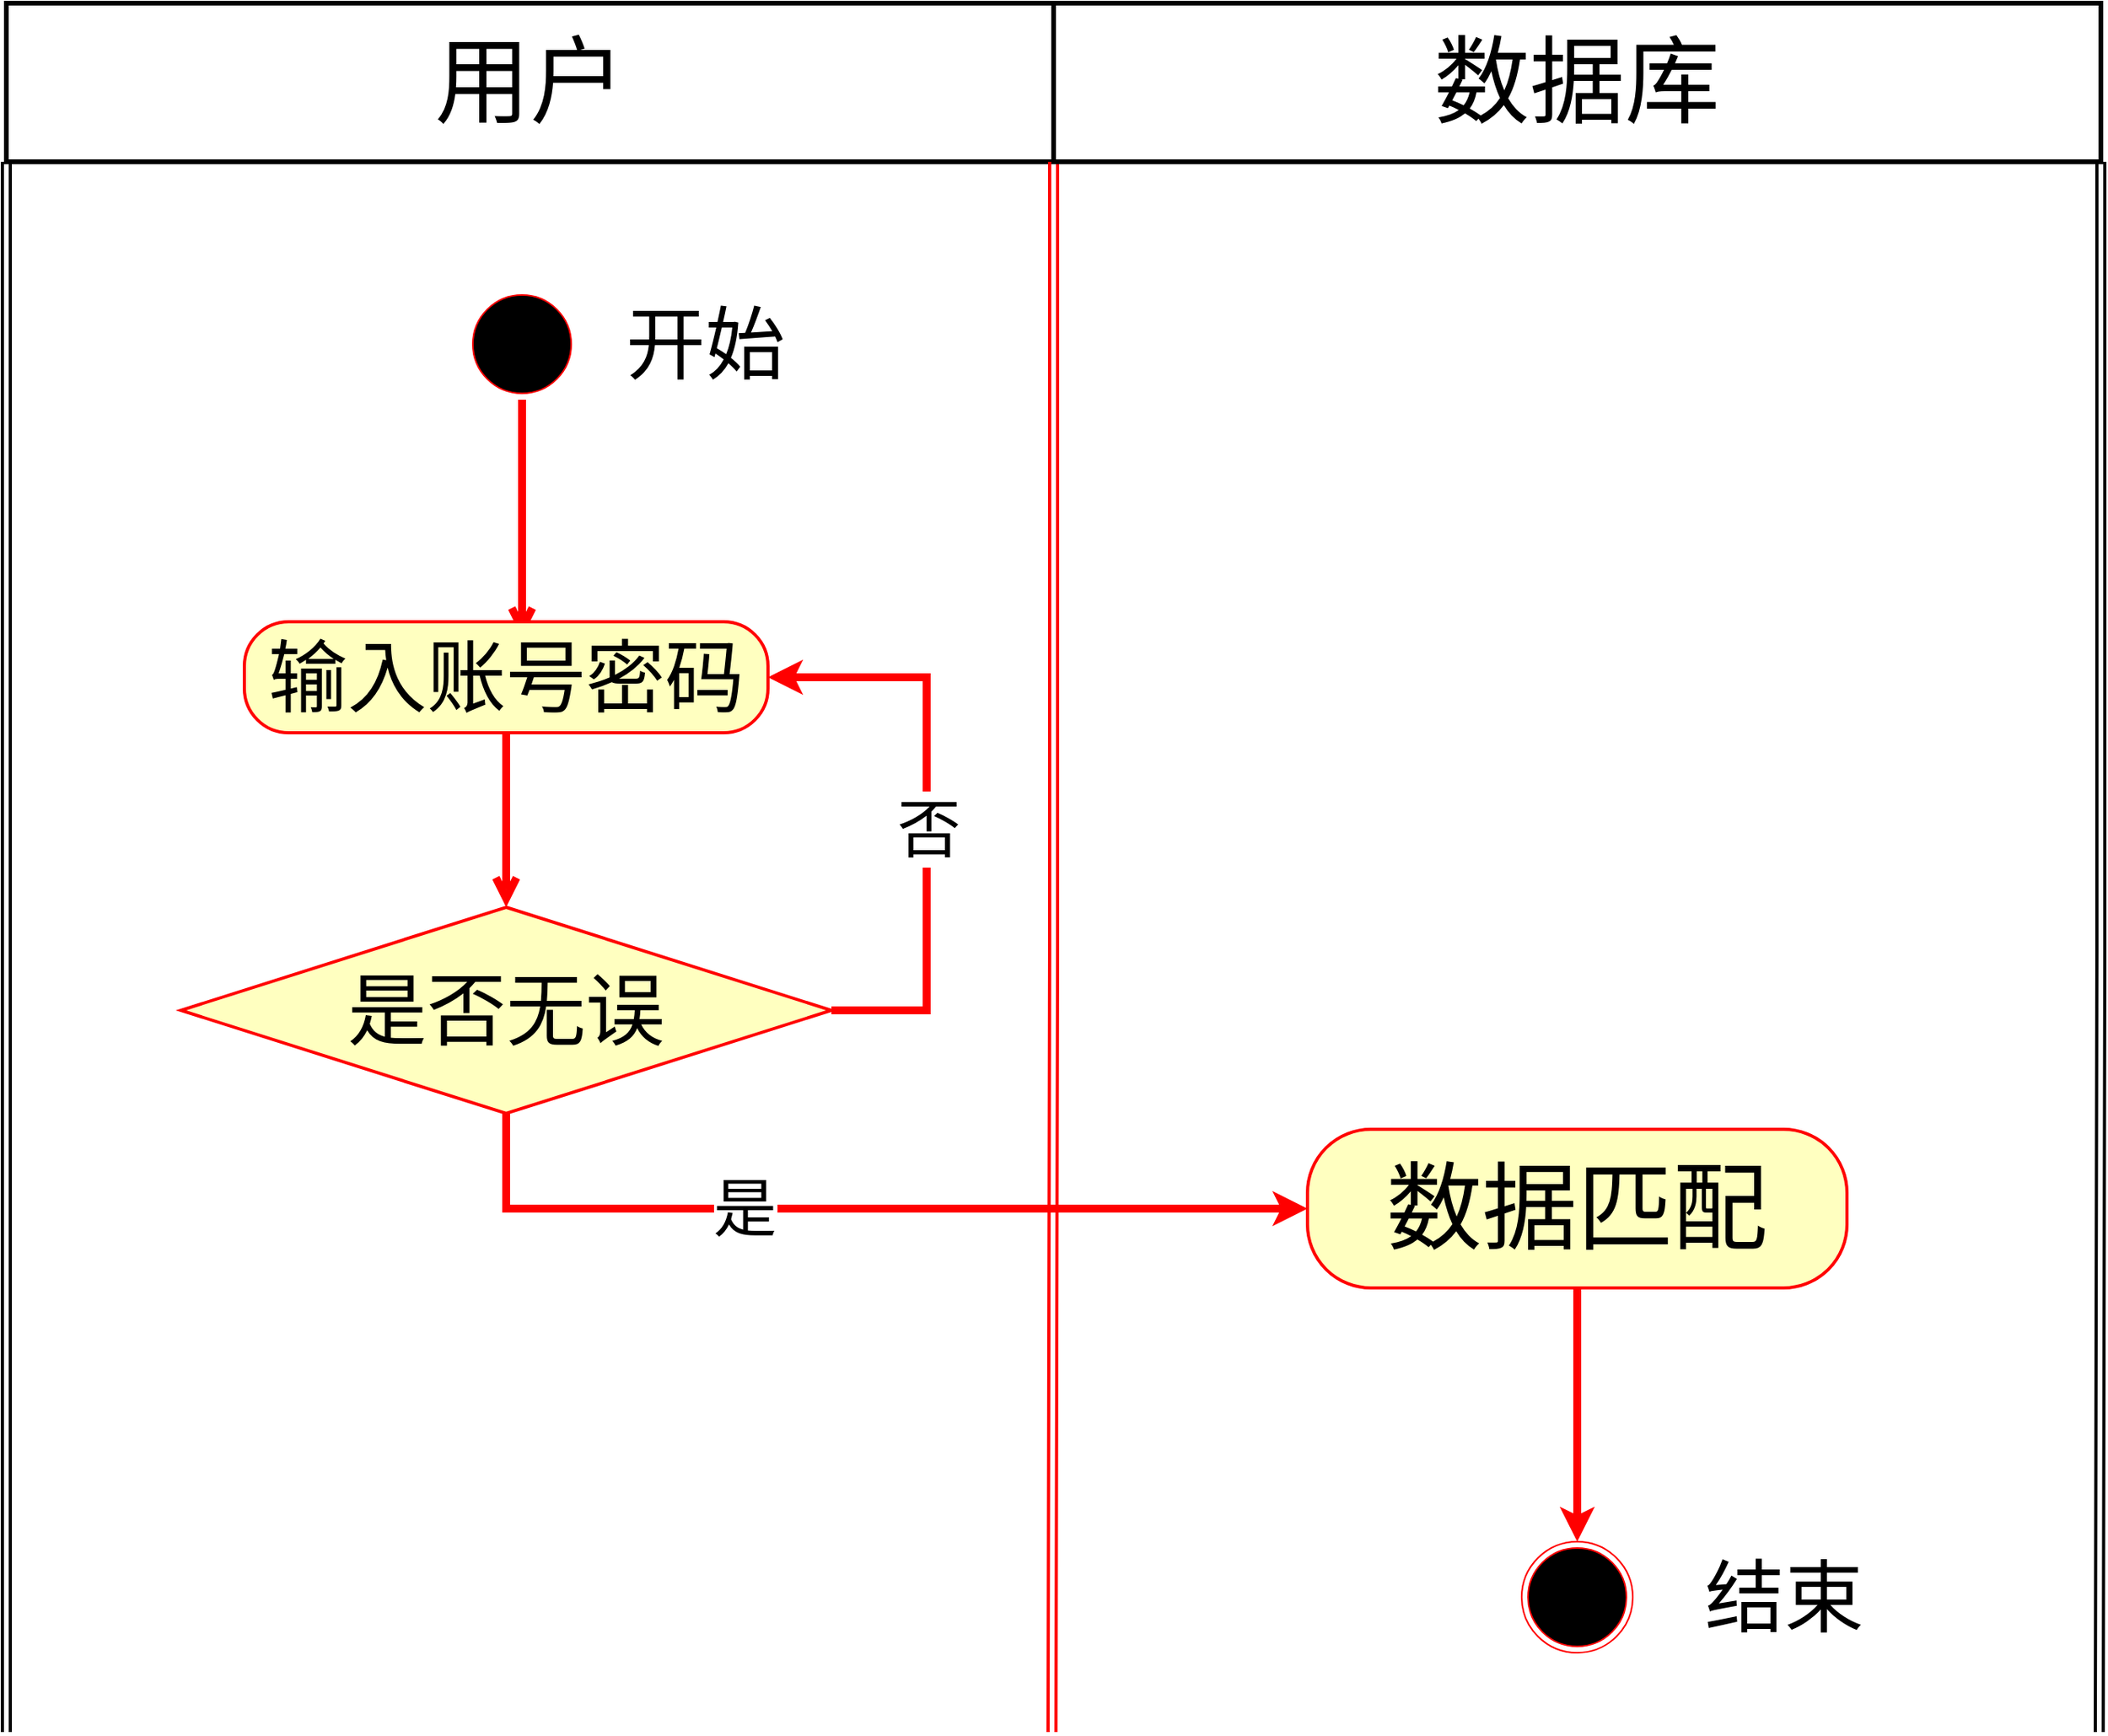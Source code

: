 <mxfile version="24.0.7" type="github">
  <diagram name="第 1 页" id="mR5ox36UCSY_BWb-18im">
    <mxGraphModel dx="3473" dy="1957" grid="1" gridSize="10" guides="1" tooltips="1" connect="1" arrows="1" fold="1" page="1" pageScale="1" pageWidth="2000" pageHeight="1200" math="0" shadow="0">
      <root>
        <mxCell id="0" />
        <mxCell id="1" parent="0" />
        <mxCell id="CG0-PKDct2mmUirEzO0q-8" style="edgeStyle=orthogonalEdgeStyle;rounded=0;orthogonalLoop=1;jettySize=auto;html=1;exitX=0;exitY=1;exitDx=0;exitDy=0;shape=link;strokeWidth=2;" edge="1" parent="1" source="CG0-PKDct2mmUirEzO0q-2">
          <mxGeometry relative="1" as="geometry">
            <mxPoint x="360" y="1150" as="targetPoint" />
          </mxGeometry>
        </mxCell>
        <mxCell id="CG0-PKDct2mmUirEzO0q-2" value="用户" style="html=1;whiteSpace=wrap;strokeWidth=3;fontSize=60;" vertex="1" parent="1">
          <mxGeometry x="360" y="60" width="660" height="100" as="geometry" />
        </mxCell>
        <mxCell id="CG0-PKDct2mmUirEzO0q-9" style="edgeStyle=orthogonalEdgeStyle;rounded=0;orthogonalLoop=1;jettySize=auto;html=1;exitX=0;exitY=1;exitDx=0;exitDy=0;shape=link;strokeWidth=2;strokeColor=#FF0000;" edge="1" parent="1" source="CG0-PKDct2mmUirEzO0q-4">
          <mxGeometry relative="1" as="geometry">
            <mxPoint x="1019" y="1150" as="targetPoint" />
          </mxGeometry>
        </mxCell>
        <mxCell id="CG0-PKDct2mmUirEzO0q-10" style="edgeStyle=orthogonalEdgeStyle;rounded=0;orthogonalLoop=1;jettySize=auto;html=1;exitX=1;exitY=1;exitDx=0;exitDy=0;shape=link;strokeWidth=2;" edge="1" parent="1" source="CG0-PKDct2mmUirEzO0q-4">
          <mxGeometry relative="1" as="geometry">
            <mxPoint x="1679" y="1150" as="targetPoint" />
          </mxGeometry>
        </mxCell>
        <mxCell id="CG0-PKDct2mmUirEzO0q-4" value="数据库" style="html=1;whiteSpace=wrap;strokeWidth=3;fontSize=60;" vertex="1" parent="1">
          <mxGeometry x="1020" y="60" width="660" height="100" as="geometry" />
        </mxCell>
        <mxCell id="CG0-PKDct2mmUirEzO0q-11" value="" style="ellipse;html=1;shape=startState;fillColor=#000000;strokeColor=#ff0000;" vertex="1" parent="1">
          <mxGeometry x="650" y="240" width="70" height="70" as="geometry" />
        </mxCell>
        <mxCell id="CG0-PKDct2mmUirEzO0q-12" value="" style="edgeStyle=orthogonalEdgeStyle;html=1;verticalAlign=bottom;endArrow=open;endSize=8;strokeColor=#ff0000;rounded=0;strokeWidth=5;" edge="1" source="CG0-PKDct2mmUirEzO0q-11" parent="1">
          <mxGeometry relative="1" as="geometry">
            <mxPoint x="685" y="460" as="targetPoint" />
          </mxGeometry>
        </mxCell>
        <mxCell id="CG0-PKDct2mmUirEzO0q-13" value="开始" style="text;html=1;align=center;verticalAlign=middle;resizable=0;points=[];autosize=1;strokeColor=none;fillColor=none;fontSize=50;" vertex="1" parent="1">
          <mxGeometry x="740" y="240" width="120" height="70" as="geometry" />
        </mxCell>
        <mxCell id="CG0-PKDct2mmUirEzO0q-14" value="&lt;font style=&quot;font-size: 50px;&quot;&gt;输入账号密码&lt;/font&gt;" style="rounded=1;whiteSpace=wrap;html=1;arcSize=40;fontColor=#000000;fillColor=#ffffc0;strokeColor=#ff0000;strokeWidth=2;" vertex="1" parent="1">
          <mxGeometry x="510" y="450" width="330" height="70" as="geometry" />
        </mxCell>
        <mxCell id="CG0-PKDct2mmUirEzO0q-15" value="" style="edgeStyle=orthogonalEdgeStyle;html=1;verticalAlign=bottom;endArrow=open;endSize=8;strokeColor=#ff0000;rounded=0;strokeWidth=5;" edge="1" source="CG0-PKDct2mmUirEzO0q-14" parent="1" target="CG0-PKDct2mmUirEzO0q-19">
          <mxGeometry relative="1" as="geometry">
            <mxPoint x="675" y="650" as="targetPoint" />
          </mxGeometry>
        </mxCell>
        <mxCell id="CG0-PKDct2mmUirEzO0q-24" style="edgeStyle=orthogonalEdgeStyle;rounded=0;orthogonalLoop=1;jettySize=auto;html=1;exitX=1;exitY=0.5;exitDx=0;exitDy=0;entryX=1;entryY=0.5;entryDx=0;entryDy=0;strokeWidth=5;strokeColor=#FF0000;fontSize=50;" edge="1" parent="1" source="CG0-PKDct2mmUirEzO0q-19" target="CG0-PKDct2mmUirEzO0q-14">
          <mxGeometry relative="1" as="geometry">
            <Array as="points">
              <mxPoint x="940" y="695" />
              <mxPoint x="940" y="485" />
            </Array>
          </mxGeometry>
        </mxCell>
        <mxCell id="CG0-PKDct2mmUirEzO0q-25" value="否" style="edgeLabel;html=1;align=center;verticalAlign=middle;resizable=0;points=[];fontSize=40;" vertex="1" connectable="0" parent="CG0-PKDct2mmUirEzO0q-24">
          <mxGeometry x="-0.046" y="-1" relative="1" as="geometry">
            <mxPoint y="1" as="offset" />
          </mxGeometry>
        </mxCell>
        <mxCell id="CG0-PKDct2mmUirEzO0q-31" style="edgeStyle=orthogonalEdgeStyle;rounded=0;orthogonalLoop=1;jettySize=auto;html=1;exitX=0.5;exitY=1;exitDx=0;exitDy=0;entryX=0;entryY=0.5;entryDx=0;entryDy=0;strokeWidth=5;strokeColor=#FF0000;" edge="1" parent="1" source="CG0-PKDct2mmUirEzO0q-19" target="CG0-PKDct2mmUirEzO0q-28">
          <mxGeometry relative="1" as="geometry" />
        </mxCell>
        <mxCell id="CG0-PKDct2mmUirEzO0q-32" value="是" style="edgeLabel;html=1;align=center;verticalAlign=middle;resizable=0;points=[];fontSize=40;" vertex="1" connectable="0" parent="CG0-PKDct2mmUirEzO0q-31">
          <mxGeometry x="-0.262" y="1" relative="1" as="geometry">
            <mxPoint x="1" as="offset" />
          </mxGeometry>
        </mxCell>
        <mxCell id="CG0-PKDct2mmUirEzO0q-19" value="是否无误" style="rhombus;whiteSpace=wrap;html=1;fontColor=#000000;fillColor=#ffffc0;strokeColor=#ff0000;fontSize=50;strokeWidth=2;" vertex="1" parent="1">
          <mxGeometry x="470" y="630" width="410" height="130" as="geometry" />
        </mxCell>
        <mxCell id="CG0-PKDct2mmUirEzO0q-34" style="edgeStyle=orthogonalEdgeStyle;rounded=0;orthogonalLoop=1;jettySize=auto;html=1;exitX=0.5;exitY=1;exitDx=0;exitDy=0;entryX=0.5;entryY=0;entryDx=0;entryDy=0;strokeWidth=5;strokeColor=#FF0000;" edge="1" parent="1" source="CG0-PKDct2mmUirEzO0q-28" target="CG0-PKDct2mmUirEzO0q-33">
          <mxGeometry relative="1" as="geometry" />
        </mxCell>
        <mxCell id="CG0-PKDct2mmUirEzO0q-28" value="数据匹配" style="rounded=1;whiteSpace=wrap;html=1;arcSize=40;fontColor=#000000;fillColor=#ffffc0;strokeColor=#ff0000;fontSize=60;strokeWidth=2;" vertex="1" parent="1">
          <mxGeometry x="1180" y="770" width="340" height="100" as="geometry" />
        </mxCell>
        <mxCell id="CG0-PKDct2mmUirEzO0q-33" value="" style="ellipse;html=1;shape=endState;fillColor=#000000;strokeColor=#ff0000;" vertex="1" parent="1">
          <mxGeometry x="1315" y="1030" width="70" height="70" as="geometry" />
        </mxCell>
        <mxCell id="CG0-PKDct2mmUirEzO0q-35" value="结束" style="text;html=1;align=center;verticalAlign=middle;resizable=0;points=[];autosize=1;strokeColor=none;fillColor=none;fontSize=50;" vertex="1" parent="1">
          <mxGeometry x="1420" y="1030" width="120" height="70" as="geometry" />
        </mxCell>
      </root>
    </mxGraphModel>
  </diagram>
</mxfile>
